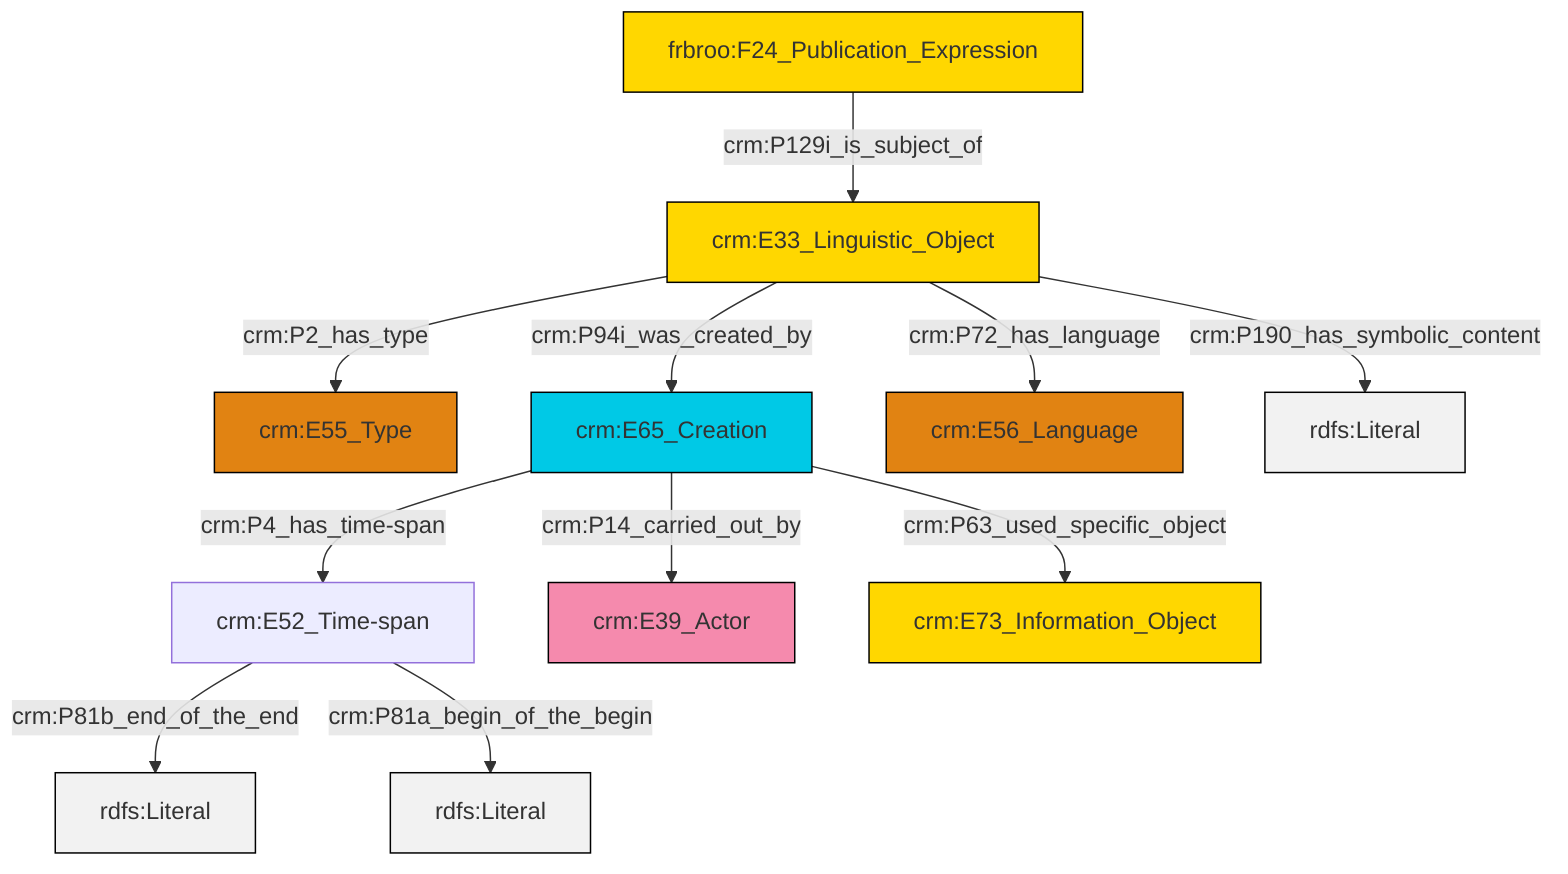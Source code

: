 graph TD
classDef Literal fill:#f2f2f2,stroke:#000000;
classDef CRM_Entity fill:#FFFFFF,stroke:#000000;
classDef Temporal_Entity fill:#00C9E6, stroke:#000000;
classDef Type fill:#E18312, stroke:#000000;
classDef Time-Span fill:#2C9C91, stroke:#000000;
classDef Appellation fill:#FFEB7F, stroke:#000000;
classDef Place fill:#008836, stroke:#000000;
classDef Persistent_Item fill:#B266B2, stroke:#000000;
classDef Conceptual_Object fill:#FFD700, stroke:#000000;
classDef Physical_Thing fill:#D2B48C, stroke:#000000;
classDef Actor fill:#f58aad, stroke:#000000;
classDef PC_Classes fill:#4ce600, stroke:#000000;
classDef Multi fill:#cccccc,stroke:#000000;

0["crm:E33_Linguistic_Object"]:::Conceptual_Object -->|crm:P2_has_type| 2["crm:E55_Type"]:::Type
3["crm:E52_Time-span"]:::Default -->|crm:P81b_end_of_the_end| 4[rdfs:Literal]:::Literal
5["crm:E65_Creation"]:::Temporal_Entity -->|crm:P4_has_time-span| 3["crm:E52_Time-span"]:::Default
0["crm:E33_Linguistic_Object"]:::Conceptual_Object -->|crm:P72_has_language| 9["crm:E56_Language"]:::Type
0["crm:E33_Linguistic_Object"]:::Conceptual_Object -->|crm:P94i_was_created_by| 5["crm:E65_Creation"]:::Temporal_Entity
0["crm:E33_Linguistic_Object"]:::Conceptual_Object -->|crm:P190_has_symbolic_content| 10[rdfs:Literal]:::Literal
3["crm:E52_Time-span"]:::Default -->|crm:P81a_begin_of_the_begin| 11[rdfs:Literal]:::Literal
5["crm:E65_Creation"]:::Temporal_Entity -->|crm:P14_carried_out_by| 12["crm:E39_Actor"]:::Actor
5["crm:E65_Creation"]:::Temporal_Entity -->|crm:P63_used_specific_object| 15["crm:E73_Information_Object"]:::Conceptual_Object
13["frbroo:F24_Publication_Expression"]:::Conceptual_Object -->|crm:P129i_is_subject_of| 0["crm:E33_Linguistic_Object"]:::Conceptual_Object